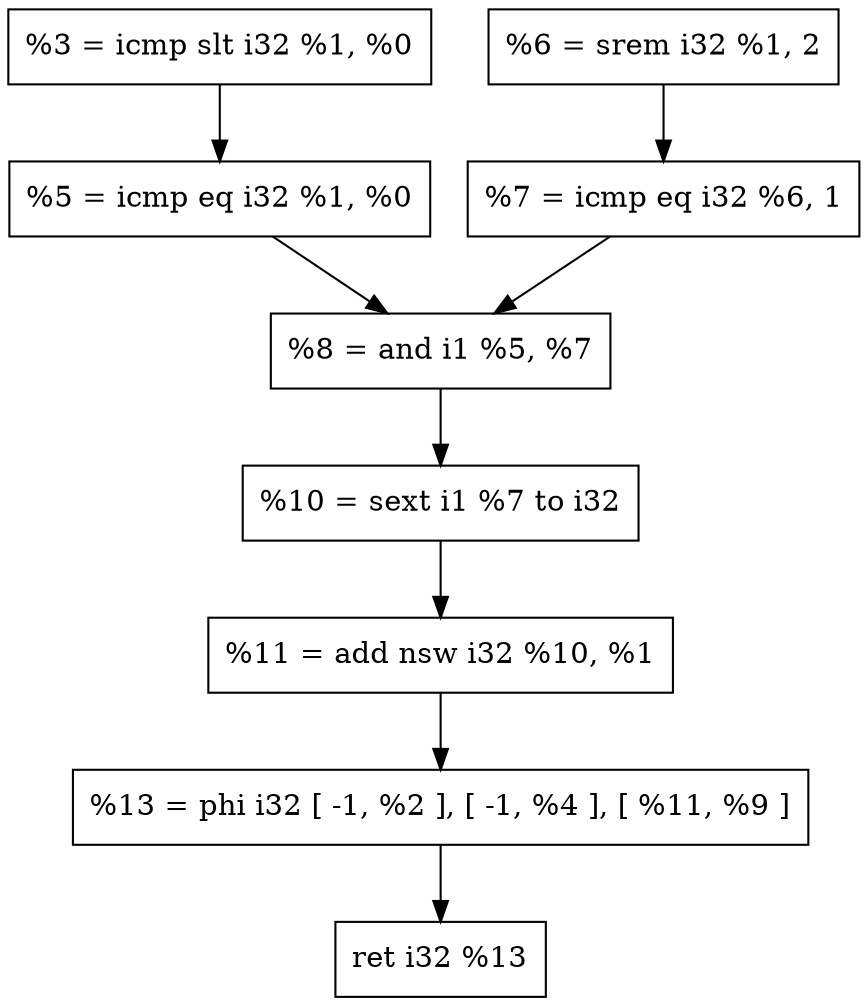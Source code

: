 digraph "DFG for'choose_num' function" {
 Node0x55ad3df2a950[shape=record, label="  %3 = icmp slt i32 %1, %0"];
 Node0x55ad3df2aa30[shape=record, label="  %5 = icmp eq i32 %1, %0"];
 Node0x55ad3df2ab50[shape=record, label="  %6 = srem i32 %1, 2"];
 Node0x55ad3df2ac50[shape=record, label="  %7 = icmp eq i32 %6, 1"];
 Node0x55ad3df2ad20[shape=record, label="  %8 = and i1 %5, %7"];
 Node0x55ad3df2ae10[shape=record, label="  %10 = sext i1 %7 to i32"];
 Node0x55ad3df2af00[shape=record, label="  %11 = add nsw i32 %10, %1"];
 Node0x55ad3df2b000[shape=record, label="  %13 = phi i32 [ -1, %2 ], [ -1, %4 ], [ %11, %9 ]"];
 Node0x55ad3df2b0f0[shape=record, label="  ret i32 %13"];
 Node0x55ad3df2a950 -> Node0x55ad3df2aa30
 Node0x55ad3df2aa30 -> Node0x55ad3df2ad20
 Node0x55ad3df2ab50 -> Node0x55ad3df2ac50
 Node0x55ad3df2ac50 -> Node0x55ad3df2ad20
 Node0x55ad3df2ad20 -> Node0x55ad3df2ae10
 Node0x55ad3df2ae10 -> Node0x55ad3df2af00
 Node0x55ad3df2af00 -> Node0x55ad3df2b000
 Node0x55ad3df2b000 -> Node0x55ad3df2b0f0
}